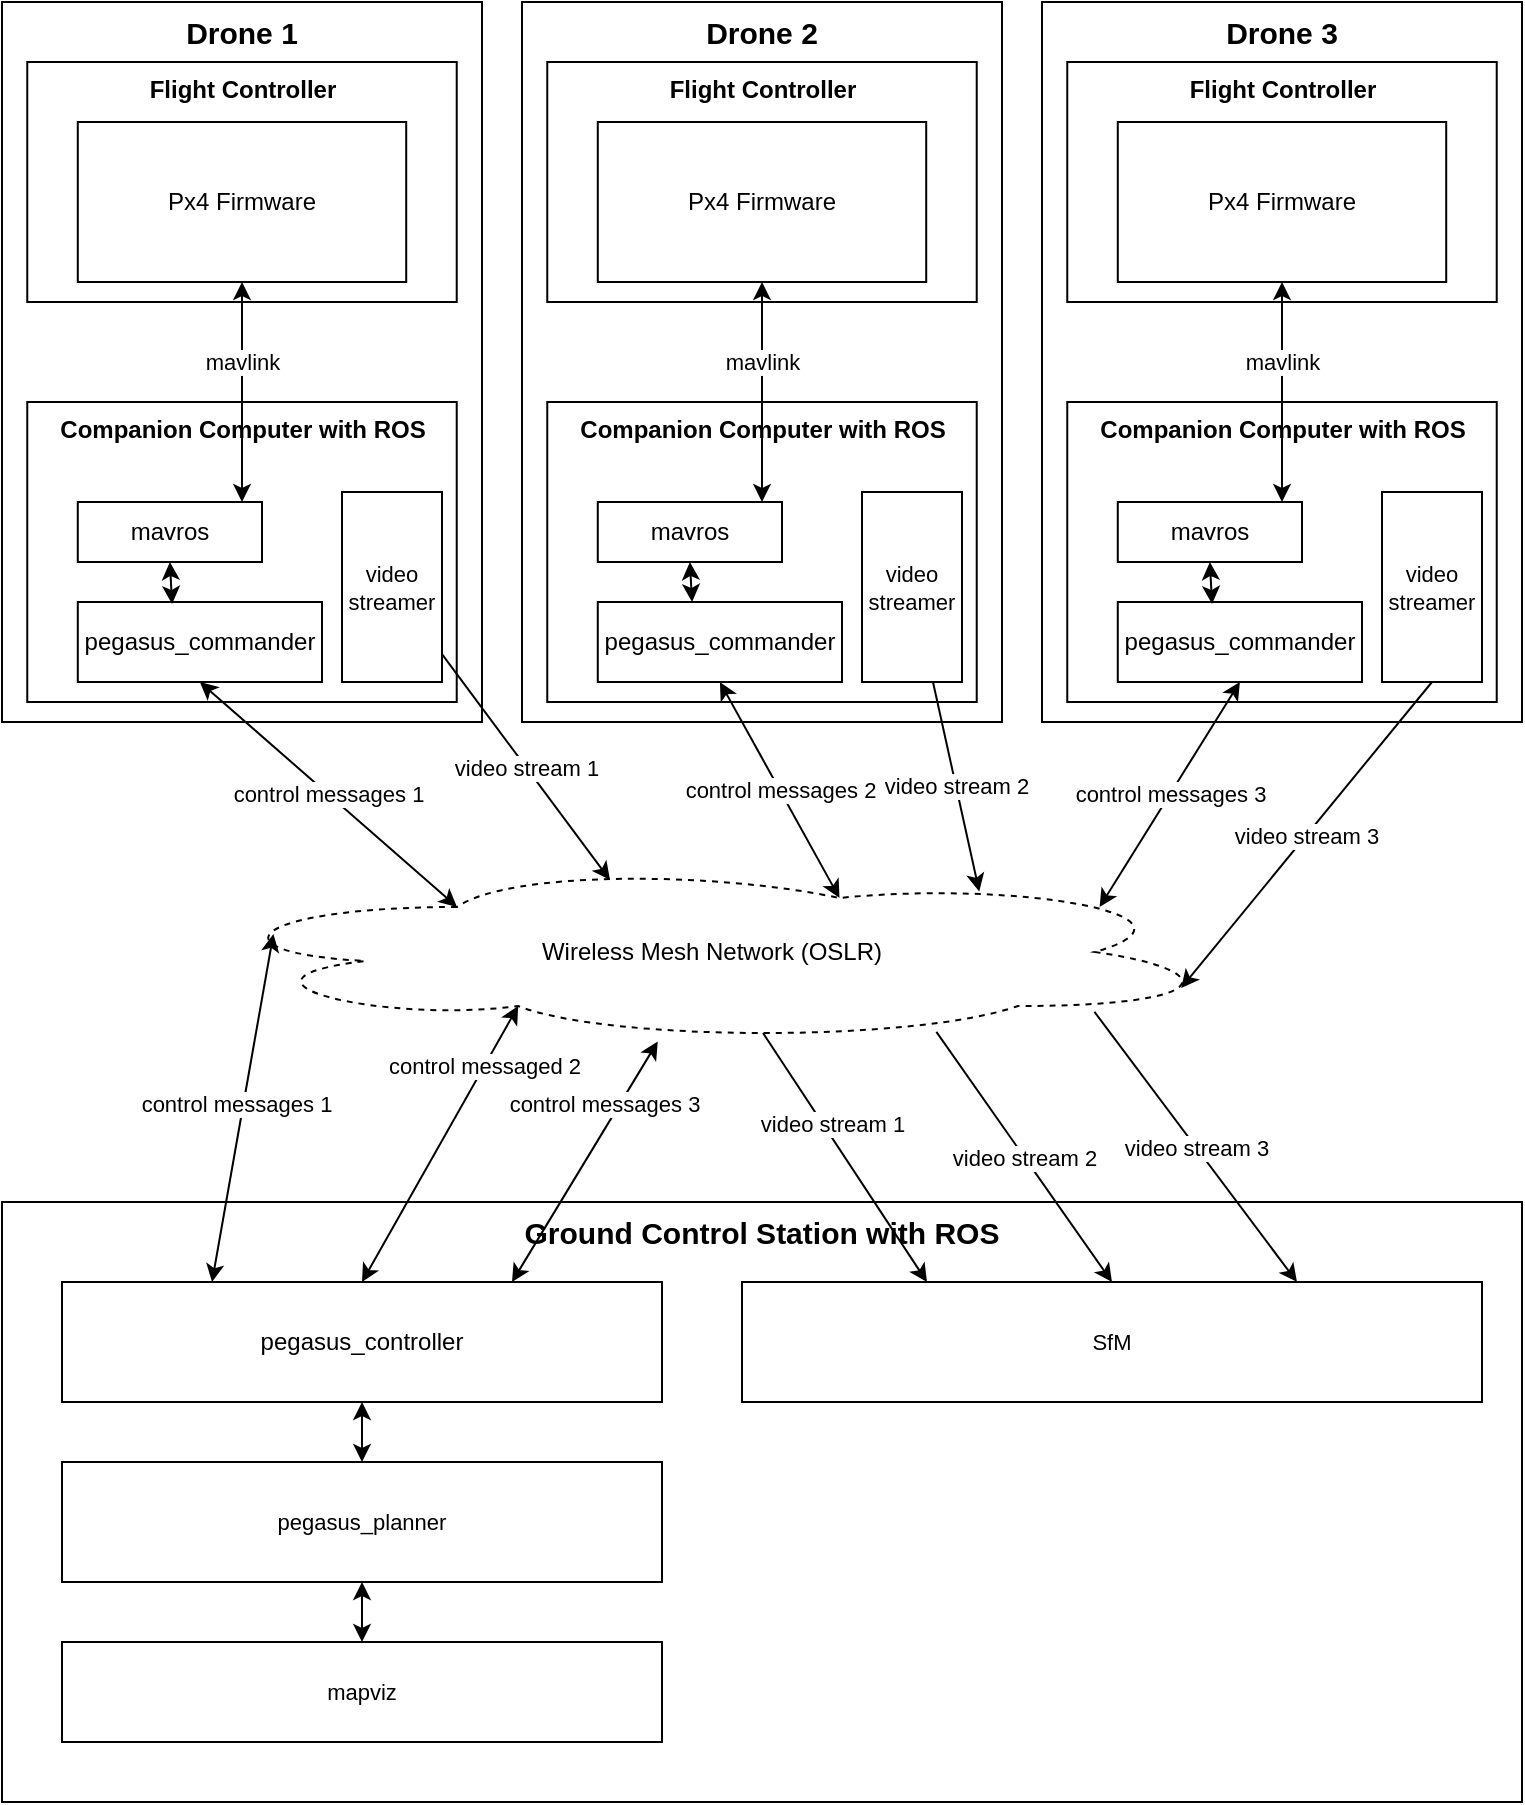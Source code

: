 <mxfile version="13.3.1" type="device"><diagram id="hrMX4kcDeJoPHo1A7wD7" name="Page-1"><mxGraphModel dx="2272" dy="854" grid="1" gridSize="10" guides="1" tooltips="1" connect="1" arrows="1" fold="1" page="1" pageScale="1" pageWidth="850" pageHeight="1100" math="0" shadow="0"><root><mxCell id="0"/><mxCell id="1" parent="0"/><mxCell id="DtIex5g0xx7-cR3zu9D6-13" value="" style="group" vertex="1" connectable="0" parent="1"><mxGeometry x="-800" y="40" width="240" height="360" as="geometry"/></mxCell><mxCell id="DtIex5g0xx7-cR3zu9D6-1" value="&lt;b&gt;&lt;font style=&quot;font-size: 15px&quot;&gt;Drone 1&lt;/font&gt;&lt;/b&gt;" style="rounded=0;whiteSpace=wrap;html=1;labelPosition=center;verticalLabelPosition=middle;align=center;verticalAlign=top;" vertex="1" parent="DtIex5g0xx7-cR3zu9D6-13"><mxGeometry width="240" height="360" as="geometry"/></mxCell><mxCell id="DtIex5g0xx7-cR3zu9D6-4" value="&lt;b&gt;Companion Computer with ROS&lt;/b&gt;" style="rounded=0;whiteSpace=wrap;html=1;verticalAlign=top;" vertex="1" parent="DtIex5g0xx7-cR3zu9D6-13"><mxGeometry x="12.632" y="200" width="214.737" height="150" as="geometry"/></mxCell><mxCell id="DtIex5g0xx7-cR3zu9D6-5" value="&lt;b&gt;Flight Controller&lt;/b&gt;" style="rounded=0;whiteSpace=wrap;html=1;verticalAlign=top;" vertex="1" parent="DtIex5g0xx7-cR3zu9D6-13"><mxGeometry x="12.632" y="30" width="214.737" height="120" as="geometry"/></mxCell><mxCell id="DtIex5g0xx7-cR3zu9D6-8" value="Px4 Firmware" style="rounded=0;whiteSpace=wrap;html=1;" vertex="1" parent="DtIex5g0xx7-cR3zu9D6-13"><mxGeometry x="37.895" y="60" width="164.211" height="80" as="geometry"/></mxCell><mxCell id="DtIex5g0xx7-cR3zu9D6-11" value="mavlink" style="edgeStyle=orthogonalEdgeStyle;rounded=0;orthogonalLoop=1;jettySize=auto;html=1;startArrow=classic;startFill=1;" edge="1" parent="DtIex5g0xx7-cR3zu9D6-13" source="DtIex5g0xx7-cR3zu9D6-9" target="DtIex5g0xx7-cR3zu9D6-8"><mxGeometry x="0.273" relative="1" as="geometry"><Array as="points"><mxPoint x="120" y="200"/><mxPoint x="120" y="200"/></Array><mxPoint as="offset"/></mxGeometry></mxCell><mxCell id="DtIex5g0xx7-cR3zu9D6-9" value="mavros" style="rounded=0;whiteSpace=wrap;html=1;" vertex="1" parent="DtIex5g0xx7-cR3zu9D6-13"><mxGeometry x="37.89" y="250" width="92.11" height="30" as="geometry"/></mxCell><mxCell id="DtIex5g0xx7-cR3zu9D6-10" value="pegasus_commander" style="rounded=0;whiteSpace=wrap;html=1;" vertex="1" parent="DtIex5g0xx7-cR3zu9D6-13"><mxGeometry x="37.9" y="300" width="122.1" height="40" as="geometry"/></mxCell><mxCell id="DtIex5g0xx7-cR3zu9D6-12" value="" style="endArrow=classic;startArrow=classic;html=1;exitX=0.386;exitY=0.025;exitDx=0;exitDy=0;entryX=0.5;entryY=1;entryDx=0;entryDy=0;exitPerimeter=0;" edge="1" parent="DtIex5g0xx7-cR3zu9D6-13" source="DtIex5g0xx7-cR3zu9D6-10" target="DtIex5g0xx7-cR3zu9D6-9"><mxGeometry width="50" height="50" relative="1" as="geometry"><mxPoint x="442.105" y="260" as="sourcePoint"/><mxPoint x="505.263" y="210" as="targetPoint"/></mxGeometry></mxCell><mxCell id="DtIex5g0xx7-cR3zu9D6-44" value="video streamer" style="rounded=0;whiteSpace=wrap;html=1;fontSize=11;" vertex="1" parent="DtIex5g0xx7-cR3zu9D6-13"><mxGeometry x="170" y="245" width="50" height="95" as="geometry"/></mxCell><mxCell id="DtIex5g0xx7-cR3zu9D6-16" value="Wireless Mesh Network (OSLR)" style="ellipse;shape=cloud;whiteSpace=wrap;html=1;dashed=1;" vertex="1" parent="1"><mxGeometry x="-700" y="470" width="510" height="90" as="geometry"/></mxCell><mxCell id="DtIex5g0xx7-cR3zu9D6-17" value="" style="group" vertex="1" connectable="0" parent="1"><mxGeometry x="-540" y="40" width="240" height="360" as="geometry"/></mxCell><mxCell id="DtIex5g0xx7-cR3zu9D6-18" value="&lt;b&gt;&lt;font style=&quot;font-size: 15px&quot;&gt;Drone 2&lt;/font&gt;&lt;/b&gt;" style="rounded=0;whiteSpace=wrap;html=1;labelPosition=center;verticalLabelPosition=middle;align=center;verticalAlign=top;" vertex="1" parent="DtIex5g0xx7-cR3zu9D6-17"><mxGeometry width="240" height="360" as="geometry"/></mxCell><mxCell id="DtIex5g0xx7-cR3zu9D6-19" value="&lt;b&gt;Companion Computer with ROS&lt;/b&gt;" style="rounded=0;whiteSpace=wrap;html=1;verticalAlign=top;" vertex="1" parent="DtIex5g0xx7-cR3zu9D6-17"><mxGeometry x="12.632" y="200" width="214.737" height="150" as="geometry"/></mxCell><mxCell id="DtIex5g0xx7-cR3zu9D6-20" value="&lt;b&gt;Flight Controller&lt;/b&gt;" style="rounded=0;whiteSpace=wrap;html=1;verticalAlign=top;" vertex="1" parent="DtIex5g0xx7-cR3zu9D6-17"><mxGeometry x="12.632" y="30" width="214.737" height="120" as="geometry"/></mxCell><mxCell id="DtIex5g0xx7-cR3zu9D6-21" value="Px4 Firmware" style="rounded=0;whiteSpace=wrap;html=1;" vertex="1" parent="DtIex5g0xx7-cR3zu9D6-17"><mxGeometry x="37.895" y="60" width="164.211" height="80" as="geometry"/></mxCell><mxCell id="DtIex5g0xx7-cR3zu9D6-22" value="mavlink" style="edgeStyle=orthogonalEdgeStyle;rounded=0;orthogonalLoop=1;jettySize=auto;html=1;startArrow=classic;startFill=1;" edge="1" parent="DtIex5g0xx7-cR3zu9D6-17" source="DtIex5g0xx7-cR3zu9D6-23" target="DtIex5g0xx7-cR3zu9D6-21"><mxGeometry x="0.273" relative="1" as="geometry"><Array as="points"><mxPoint x="120" y="200"/><mxPoint x="120" y="200"/></Array><mxPoint as="offset"/></mxGeometry></mxCell><mxCell id="DtIex5g0xx7-cR3zu9D6-23" value="mavros" style="rounded=0;whiteSpace=wrap;html=1;" vertex="1" parent="DtIex5g0xx7-cR3zu9D6-17"><mxGeometry x="37.89" y="250" width="92.11" height="30" as="geometry"/></mxCell><mxCell id="DtIex5g0xx7-cR3zu9D6-24" value="pegasus_commander" style="rounded=0;whiteSpace=wrap;html=1;" vertex="1" parent="DtIex5g0xx7-cR3zu9D6-17"><mxGeometry x="37.89" y="300" width="122.11" height="40" as="geometry"/></mxCell><mxCell id="DtIex5g0xx7-cR3zu9D6-25" value="" style="endArrow=classic;startArrow=classic;html=1;exitX=0.386;exitY=0;exitDx=0;exitDy=0;entryX=0.5;entryY=1;entryDx=0;entryDy=0;exitPerimeter=0;" edge="1" parent="DtIex5g0xx7-cR3zu9D6-17" source="DtIex5g0xx7-cR3zu9D6-24" target="DtIex5g0xx7-cR3zu9D6-23"><mxGeometry width="50" height="50" relative="1" as="geometry"><mxPoint x="442.105" y="260" as="sourcePoint"/><mxPoint x="505.263" y="210" as="targetPoint"/></mxGeometry></mxCell><mxCell id="DtIex5g0xx7-cR3zu9D6-43" value="video streamer" style="rounded=0;whiteSpace=wrap;html=1;fontSize=11;" vertex="1" parent="DtIex5g0xx7-cR3zu9D6-17"><mxGeometry x="170" y="245" width="50" height="95" as="geometry"/></mxCell><mxCell id="DtIex5g0xx7-cR3zu9D6-26" value="" style="group" vertex="1" connectable="0" parent="1"><mxGeometry x="-280" y="40" width="240" height="360" as="geometry"/></mxCell><mxCell id="DtIex5g0xx7-cR3zu9D6-27" value="&lt;b&gt;&lt;font style=&quot;font-size: 15px&quot;&gt;Drone 3&lt;/font&gt;&lt;/b&gt;" style="rounded=0;whiteSpace=wrap;html=1;labelPosition=center;verticalLabelPosition=middle;align=center;verticalAlign=top;" vertex="1" parent="DtIex5g0xx7-cR3zu9D6-26"><mxGeometry width="240" height="360" as="geometry"/></mxCell><mxCell id="DtIex5g0xx7-cR3zu9D6-28" value="&lt;b&gt;Companion Computer with ROS&lt;/b&gt;" style="rounded=0;whiteSpace=wrap;html=1;verticalAlign=top;" vertex="1" parent="DtIex5g0xx7-cR3zu9D6-26"><mxGeometry x="12.632" y="200" width="214.737" height="150" as="geometry"/></mxCell><mxCell id="DtIex5g0xx7-cR3zu9D6-29" value="&lt;b&gt;Flight Controller&lt;/b&gt;" style="rounded=0;whiteSpace=wrap;html=1;verticalAlign=top;" vertex="1" parent="DtIex5g0xx7-cR3zu9D6-26"><mxGeometry x="12.632" y="30" width="214.737" height="120" as="geometry"/></mxCell><mxCell id="DtIex5g0xx7-cR3zu9D6-30" value="Px4 Firmware" style="rounded=0;whiteSpace=wrap;html=1;" vertex="1" parent="DtIex5g0xx7-cR3zu9D6-26"><mxGeometry x="37.895" y="60" width="164.211" height="80" as="geometry"/></mxCell><mxCell id="DtIex5g0xx7-cR3zu9D6-31" value="mavlink" style="edgeStyle=orthogonalEdgeStyle;rounded=0;orthogonalLoop=1;jettySize=auto;html=1;startArrow=classic;startFill=1;" edge="1" parent="DtIex5g0xx7-cR3zu9D6-26" source="DtIex5g0xx7-cR3zu9D6-32" target="DtIex5g0xx7-cR3zu9D6-30"><mxGeometry x="0.273" relative="1" as="geometry"><Array as="points"><mxPoint x="120" y="200"/><mxPoint x="120" y="200"/></Array><mxPoint as="offset"/></mxGeometry></mxCell><mxCell id="DtIex5g0xx7-cR3zu9D6-32" value="mavros" style="rounded=0;whiteSpace=wrap;html=1;" vertex="1" parent="DtIex5g0xx7-cR3zu9D6-26"><mxGeometry x="37.89" y="250" width="92.11" height="30" as="geometry"/></mxCell><mxCell id="DtIex5g0xx7-cR3zu9D6-33" value="pegasus_commander" style="rounded=0;whiteSpace=wrap;html=1;" vertex="1" parent="DtIex5g0xx7-cR3zu9D6-26"><mxGeometry x="37.89" y="300" width="122.11" height="40" as="geometry"/></mxCell><mxCell id="DtIex5g0xx7-cR3zu9D6-34" value="" style="endArrow=classic;startArrow=classic;html=1;exitX=0.386;exitY=0.025;exitDx=0;exitDy=0;entryX=0.5;entryY=1;entryDx=0;entryDy=0;exitPerimeter=0;" edge="1" parent="DtIex5g0xx7-cR3zu9D6-26" source="DtIex5g0xx7-cR3zu9D6-33" target="DtIex5g0xx7-cR3zu9D6-32"><mxGeometry width="50" height="50" relative="1" as="geometry"><mxPoint x="442.105" y="260" as="sourcePoint"/><mxPoint x="505.263" y="210" as="targetPoint"/></mxGeometry></mxCell><mxCell id="DtIex5g0xx7-cR3zu9D6-45" value="video streamer" style="rounded=0;whiteSpace=wrap;html=1;fontSize=11;" vertex="1" parent="DtIex5g0xx7-cR3zu9D6-26"><mxGeometry x="170" y="245" width="50" height="95" as="geometry"/></mxCell><mxCell id="DtIex5g0xx7-cR3zu9D6-35" value="control messages 3" style="endArrow=classic;startArrow=classic;html=1;exitX=0.88;exitY=0.25;exitDx=0;exitDy=0;exitPerimeter=0;entryX=0.5;entryY=1;entryDx=0;entryDy=0;" edge="1" parent="1" source="DtIex5g0xx7-cR3zu9D6-16" target="DtIex5g0xx7-cR3zu9D6-33"><mxGeometry width="50" height="50" relative="1" as="geometry"><mxPoint x="-280" y="310" as="sourcePoint"/><mxPoint x="-230" y="260" as="targetPoint"/></mxGeometry></mxCell><mxCell id="DtIex5g0xx7-cR3zu9D6-36" value="control messages 2" style="endArrow=classic;startArrow=classic;html=1;entryX=0.5;entryY=1;entryDx=0;entryDy=0;exitX=0.625;exitY=0.2;exitDx=0;exitDy=0;exitPerimeter=0;" edge="1" parent="1" source="DtIex5g0xx7-cR3zu9D6-16" target="DtIex5g0xx7-cR3zu9D6-24"><mxGeometry width="50" height="50" relative="1" as="geometry"><mxPoint x="-440" y="480" as="sourcePoint"/><mxPoint x="-360" y="210" as="targetPoint"/></mxGeometry></mxCell><mxCell id="DtIex5g0xx7-cR3zu9D6-37" value="control messages 1" style="endArrow=classic;startArrow=classic;html=1;exitX=0.5;exitY=1;exitDx=0;exitDy=0;entryX=0.25;entryY=0.25;entryDx=0;entryDy=0;entryPerimeter=0;" edge="1" parent="1" source="DtIex5g0xx7-cR3zu9D6-10" target="DtIex5g0xx7-cR3zu9D6-16"><mxGeometry width="50" height="50" relative="1" as="geometry"><mxPoint x="-410" y="260" as="sourcePoint"/><mxPoint x="-360" y="210" as="targetPoint"/></mxGeometry></mxCell><mxCell id="DtIex5g0xx7-cR3zu9D6-38" value="Ground Control Station with ROS" style="rounded=0;whiteSpace=wrap;html=1;verticalAlign=top;fontStyle=1;fontSize=15;" vertex="1" parent="1"><mxGeometry x="-800" y="640" width="760" height="300" as="geometry"/></mxCell><mxCell id="DtIex5g0xx7-cR3zu9D6-39" value="&lt;font style=&quot;font-size: 11px&quot;&gt;control messages 1&lt;/font&gt;" style="endArrow=classic;startArrow=classic;html=1;fontSize=11;exitX=0.07;exitY=0.4;exitDx=0;exitDy=0;exitPerimeter=0;entryX=0.25;entryY=0;entryDx=0;entryDy=0;" edge="1" parent="1" source="DtIex5g0xx7-cR3zu9D6-16" target="DtIex5g0xx7-cR3zu9D6-42"><mxGeometry x="-0.013" y="-4" width="50" height="50" relative="1" as="geometry"><mxPoint x="-410" y="520" as="sourcePoint"/><mxPoint x="-360" y="470" as="targetPoint"/><mxPoint as="offset"/></mxGeometry></mxCell><mxCell id="DtIex5g0xx7-cR3zu9D6-40" value="control messaged 2" style="endArrow=classic;startArrow=classic;html=1;fontSize=11;entryX=0.5;entryY=0;entryDx=0;entryDy=0;exitX=0.31;exitY=0.8;exitDx=0;exitDy=0;exitPerimeter=0;" edge="1" parent="1" source="DtIex5g0xx7-cR3zu9D6-16" target="DtIex5g0xx7-cR3zu9D6-42"><mxGeometry x="-0.558" width="50" height="50" relative="1" as="geometry"><mxPoint x="-520.1" y="592" as="sourcePoint"/><mxPoint x="-489.76" y="729.92" as="targetPoint"/><mxPoint as="offset"/></mxGeometry></mxCell><mxCell id="DtIex5g0xx7-cR3zu9D6-41" value="control messages 3" style="endArrow=classic;startArrow=classic;html=1;fontSize=11;entryX=0.75;entryY=0;entryDx=0;entryDy=0;" edge="1" parent="1" source="DtIex5g0xx7-cR3zu9D6-16" target="DtIex5g0xx7-cR3zu9D6-42"><mxGeometry x="-0.418" y="-7" width="50" height="50" relative="1" as="geometry"><mxPoint x="-450.5" y="613" as="sourcePoint"/><mxPoint x="-445.669" y="650" as="targetPoint"/><mxPoint as="offset"/></mxGeometry></mxCell><mxCell id="DtIex5g0xx7-cR3zu9D6-42" value="pegasus_controller" style="rounded=0;whiteSpace=wrap;html=1;" vertex="1" parent="1"><mxGeometry x="-770" y="680" width="300" height="60" as="geometry"/></mxCell><mxCell id="DtIex5g0xx7-cR3zu9D6-47" value="video stream 1" style="rounded=0;orthogonalLoop=1;jettySize=auto;html=1;entryX=0.4;entryY=0.1;entryDx=0;entryDy=0;entryPerimeter=0;startArrow=none;startFill=0;fontSize=11;" edge="1" parent="1" source="DtIex5g0xx7-cR3zu9D6-44" target="DtIex5g0xx7-cR3zu9D6-16"><mxGeometry relative="1" as="geometry"/></mxCell><mxCell id="DtIex5g0xx7-cR3zu9D6-48" value="video stream 2" style="rounded=0;orthogonalLoop=1;jettySize=auto;html=1;entryX=0.762;entryY=0.164;entryDx=0;entryDy=0;entryPerimeter=0;startArrow=none;startFill=0;fontSize=11;" edge="1" parent="1" source="DtIex5g0xx7-cR3zu9D6-43" target="DtIex5g0xx7-cR3zu9D6-16"><mxGeometry relative="1" as="geometry"/></mxCell><mxCell id="DtIex5g0xx7-cR3zu9D6-49" value="video stream 3" style="rounded=0;orthogonalLoop=1;jettySize=auto;html=1;entryX=0.96;entryY=0.7;entryDx=0;entryDy=0;entryPerimeter=0;startArrow=none;startFill=0;fontSize=11;exitX=0.5;exitY=1;exitDx=0;exitDy=0;" edge="1" parent="1" source="DtIex5g0xx7-cR3zu9D6-45" target="DtIex5g0xx7-cR3zu9D6-16"><mxGeometry relative="1" as="geometry"/></mxCell><mxCell id="DtIex5g0xx7-cR3zu9D6-50" value="SfM" style="rounded=0;whiteSpace=wrap;html=1;fontSize=11;" vertex="1" parent="1"><mxGeometry x="-430" y="680" width="370" height="60" as="geometry"/></mxCell><mxCell id="DtIex5g0xx7-cR3zu9D6-52" value="" style="endArrow=classic;html=1;fontSize=11;exitX=0.55;exitY=0.95;exitDx=0;exitDy=0;exitPerimeter=0;entryX=0.25;entryY=0;entryDx=0;entryDy=0;" edge="1" parent="1" source="DtIex5g0xx7-cR3zu9D6-16" target="DtIex5g0xx7-cR3zu9D6-50"><mxGeometry width="50" height="50" relative="1" as="geometry"><mxPoint x="-410" y="520" as="sourcePoint"/><mxPoint x="-360" y="470" as="targetPoint"/></mxGeometry></mxCell><mxCell id="DtIex5g0xx7-cR3zu9D6-55" value="video stream 1" style="edgeLabel;html=1;align=center;verticalAlign=middle;resizable=0;points=[];fontSize=11;" vertex="1" connectable="0" parent="DtIex5g0xx7-cR3zu9D6-52"><mxGeometry x="-0.236" y="4" relative="1" as="geometry"><mxPoint as="offset"/></mxGeometry></mxCell><mxCell id="DtIex5g0xx7-cR3zu9D6-53" value="video stream 2" style="endArrow=classic;html=1;fontSize=11;exitX=0.72;exitY=0.944;exitDx=0;exitDy=0;exitPerimeter=0;entryX=0.5;entryY=0;entryDx=0;entryDy=0;" edge="1" parent="1" source="DtIex5g0xx7-cR3zu9D6-16" target="DtIex5g0xx7-cR3zu9D6-50"><mxGeometry width="50" height="50" relative="1" as="geometry"><mxPoint x="-300.0" y="540" as="sourcePoint"/><mxPoint x="-224.56" y="622.04" as="targetPoint"/></mxGeometry></mxCell><mxCell id="DtIex5g0xx7-cR3zu9D6-54" value="video stream 3" style="endArrow=classic;html=1;fontSize=11;exitX=0.875;exitY=0.833;exitDx=0;exitDy=0;exitPerimeter=0;entryX=0.75;entryY=0;entryDx=0;entryDy=0;" edge="1" parent="1" source="DtIex5g0xx7-cR3zu9D6-16" target="DtIex5g0xx7-cR3zu9D6-50"><mxGeometry width="50" height="50" relative="1" as="geometry"><mxPoint x="-410" y="520" as="sourcePoint"/><mxPoint x="-360" y="470" as="targetPoint"/></mxGeometry></mxCell><mxCell id="DtIex5g0xx7-cR3zu9D6-56" value="pegasus_planner" style="rounded=0;whiteSpace=wrap;html=1;fontSize=11;" vertex="1" parent="1"><mxGeometry x="-770" y="770" width="300" height="60" as="geometry"/></mxCell><mxCell id="DtIex5g0xx7-cR3zu9D6-57" value="mapviz" style="rounded=0;whiteSpace=wrap;html=1;fontSize=11;" vertex="1" parent="1"><mxGeometry x="-770" y="860" width="300" height="50" as="geometry"/></mxCell><mxCell id="DtIex5g0xx7-cR3zu9D6-59" value="" style="endArrow=classic;startArrow=classic;html=1;fontSize=11;exitX=0.5;exitY=0;exitDx=0;exitDy=0;" edge="1" parent="1" source="DtIex5g0xx7-cR3zu9D6-56" target="DtIex5g0xx7-cR3zu9D6-42"><mxGeometry width="50" height="50" relative="1" as="geometry"><mxPoint x="-410" y="730" as="sourcePoint"/><mxPoint x="-360" y="680" as="targetPoint"/></mxGeometry></mxCell><mxCell id="DtIex5g0xx7-cR3zu9D6-61" value="" style="endArrow=classic;startArrow=classic;html=1;fontSize=11;entryX=0.5;entryY=1;entryDx=0;entryDy=0;" edge="1" parent="1" target="DtIex5g0xx7-cR3zu9D6-56"><mxGeometry width="50" height="50" relative="1" as="geometry"><mxPoint x="-620" y="860" as="sourcePoint"/><mxPoint x="-570" y="810" as="targetPoint"/></mxGeometry></mxCell></root></mxGraphModel></diagram></mxfile>